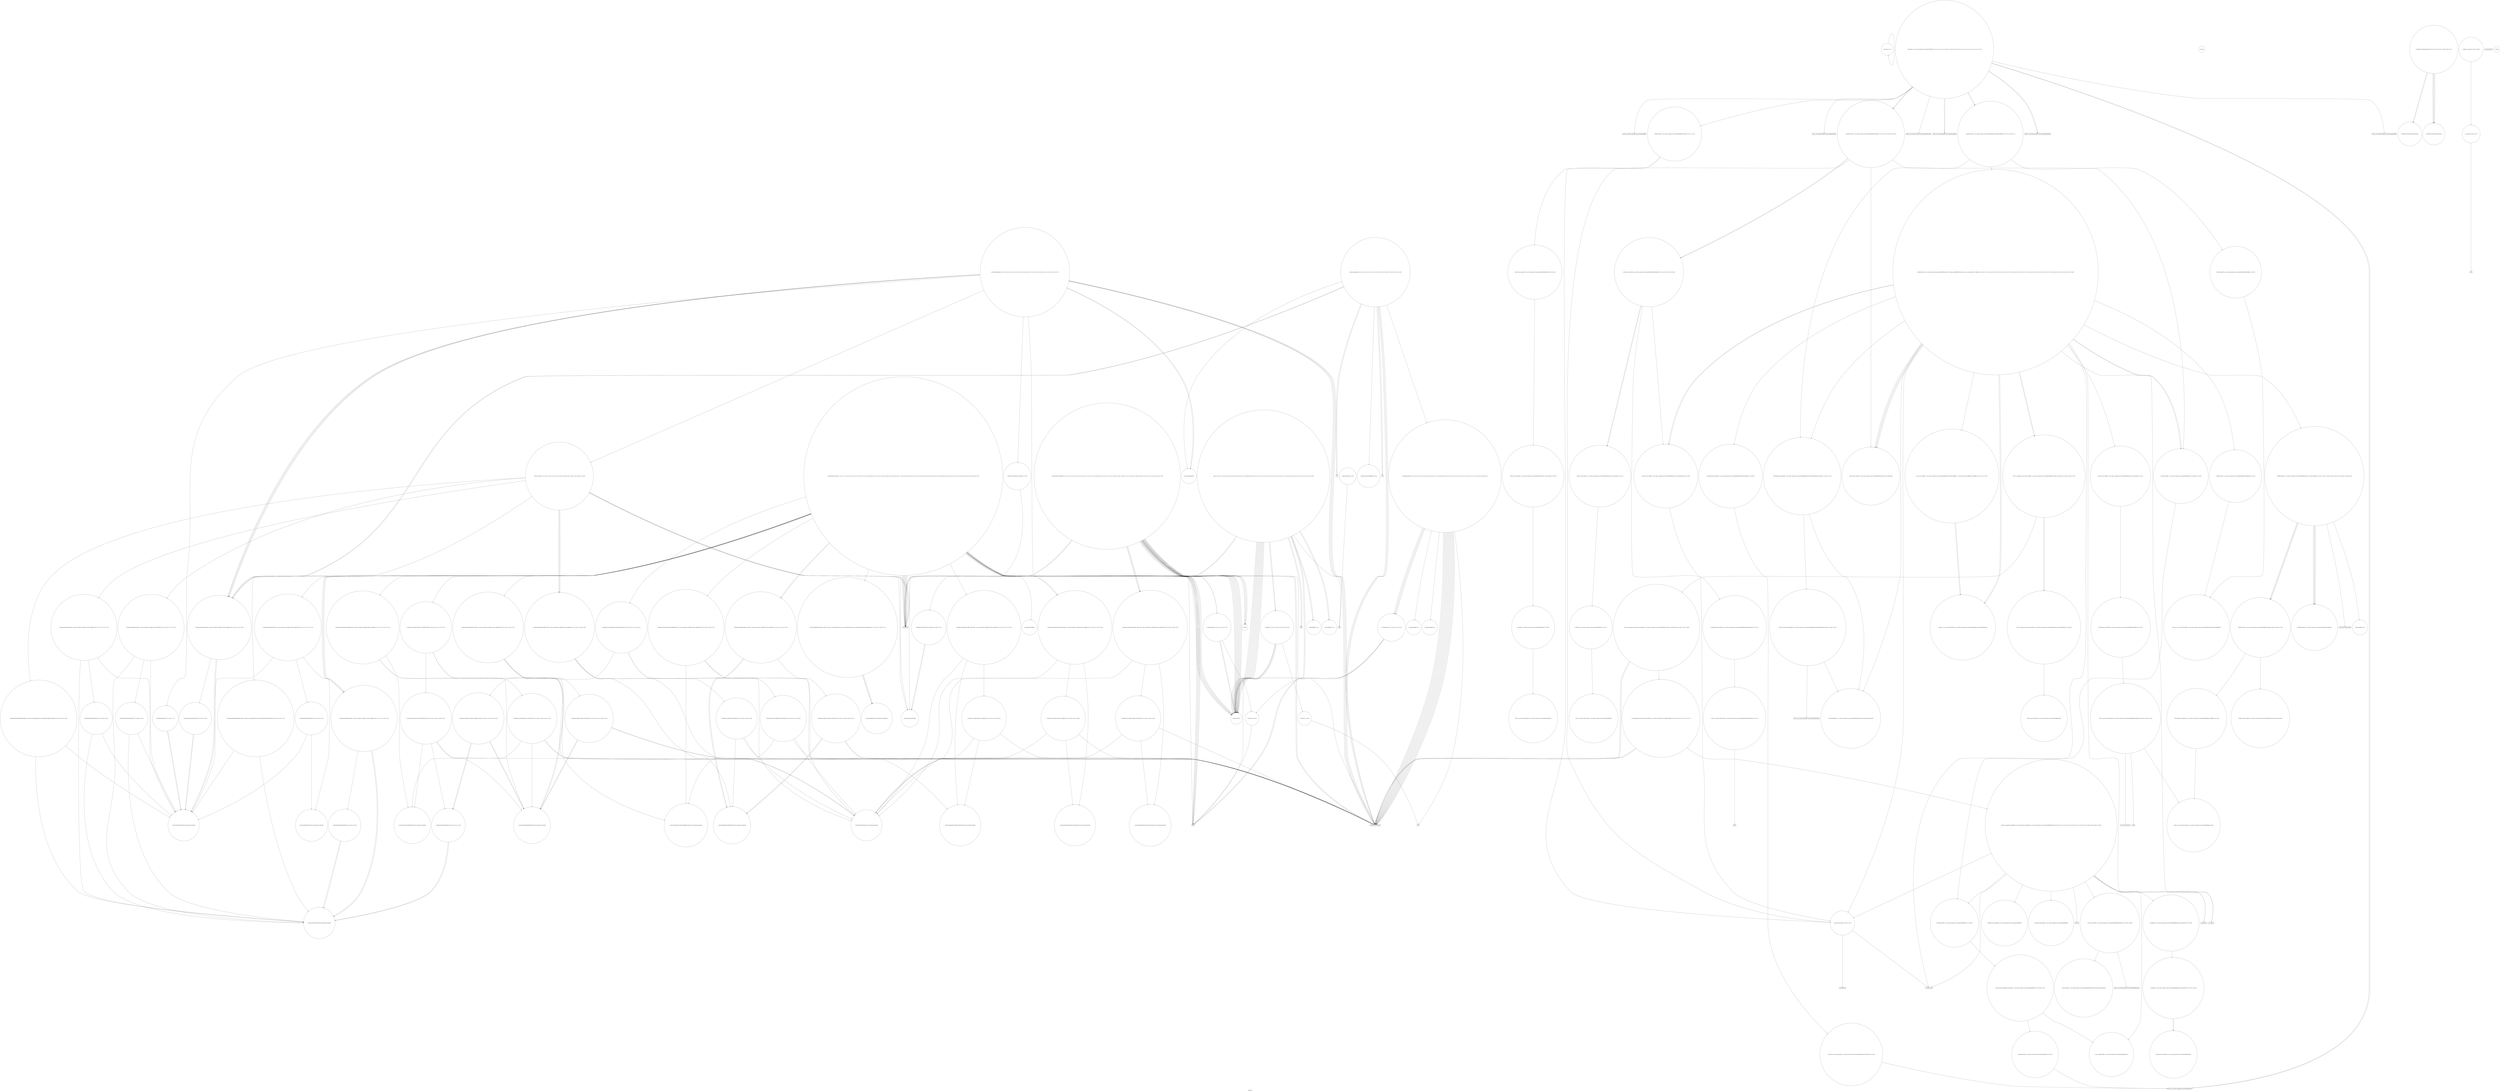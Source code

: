 digraph "Call Graph" {
	label="Call Graph";

	Node0x558d36b7e1f0 [shape=record,shape=circle,label="{_Z3nwdxx|{<s0>1}}"];
	Node0x558d36b7e1f0:s0 -> Node0x558d36b7e1f0[color=black];
	Node0x558d36fbc150 [shape=record,shape=circle,label="{_ZSt9make_pairIdeESt4pairINSt17__decay_and_stripIT_E6__typeENS1_IT0_E6__typeEEOS2_OS5_|{<s0>276|<s1>277|<s2>278}}"];
	Node0x558d36fbc150:s0 -> Node0x558d36fbba50[color=black];
	Node0x558d36fbc150:s1 -> Node0x558d36fbb550[color=black];
	Node0x558d36fbc150:s2 -> Node0x558d36fbc350[color=black];
	Node0x558d36fb87b0 [shape=record,shape=Mrecord,label="{_ZNSt7__cxx1112basic_stringIcSt11char_traitsIcESaIcEEpLEc}"];
	Node0x558d36fb9cb0 [shape=record,shape=circle,label="{_ZNSt4pairIiS_IS_IeeES0_EEC2IiRS1_Lb1EEEOT_OT0_|{<s0>291|<s1>292|<s2>293}}"];
	Node0x558d36fb9cb0:s0 -> Node0x558d36fbb650[color=black];
	Node0x558d36fb9cb0:s1 -> Node0x558d36fb9c30[color=black];
	Node0x558d36fb9cb0:s2 -> Node0x558d36fb8eb0[color=black];
	Node0x558d36fb8b30 [shape=record,shape=circle,label="{_Z3chgc}"];
	Node0x558d36fba030 [shape=record,shape=circle,label="{_ZNSaINSt7__cxx1112basic_stringIcSt11char_traitsIcESaIcEEEEC2Ev|{<s0>299}}"];
	Node0x558d36fba030:s0 -> Node0x558d36fba0b0[color=black];
	Node0x558d36fb8eb0 [shape=record,shape=Mrecord,label="{llvm.memcpy.p0i8.p0i8.i64}"];
	Node0x558d36fba3b0 [shape=record,shape=circle,label="{_ZSt8_DestroyINSt7__cxx1112basic_stringIcSt11char_traitsIcESaIcEEEEvPT_|{<s0>308}}"];
	Node0x558d36fba3b0:s0 -> Node0x558d36fb8a30[color=black];
	Node0x558d36fb9230 [shape=record,shape=circle,label="{_ZNKSt6vectorISt4pairIiiESaIS1_EE4sizeEv}"];
	Node0x558d36fba730 [shape=record,shape=circle,label="{_ZNSaINSt7__cxx1112basic_stringIcSt11char_traitsIcESaIcEEEED2Ev|{<s0>313}}"];
	Node0x558d36fba730:s0 -> Node0x558d36fba7b0[color=black];
	Node0x558d36fb95b0 [shape=record,shape=circle,label="{_ZSt9make_pairIddESt4pairINSt17__decay_and_stripIT_E6__typeENS1_IT0_E6__typeEEOS2_OS5_|{<s0>117|<s1>118|<s2>119}}"];
	Node0x558d36fb95b0:s0 -> Node0x558d36fbba50[color=black];
	Node0x558d36fb95b0:s1 -> Node0x558d36fbba50[color=black];
	Node0x558d36fb95b0:s2 -> Node0x558d36fbbad0[color=black];
	Node0x558d36fbaab0 [shape=record,shape=Mrecord,label="{_ZNSt7__cxx1112basic_stringIcSt11char_traitsIcESaIcEEC1ERKS4_}"];
	Node0x558d36fb9930 [shape=record,shape=Mrecord,label="{sqrtl}"];
	Node0x558d36fbe670 [shape=record,shape=circle,label="{_ZNSt16allocator_traitsISaINSt7__cxx1112basic_stringIcSt11char_traitsIcESaIcEEEEE7destroyIS5_EEvRS6_PT_|{<s0>358}}"];
	Node0x558d36fbe670:s0 -> Node0x558d36fbf4f0[color=black];
	Node0x558d36fbacd0 [shape=record,shape=circle,label="{_ZNSt4pairIS_IeeEeEC2IS0_eLb1EEEv|{<s0>158}}"];
	Node0x558d36fbacd0:s0 -> Node0x558d36fb99b0[color=black];
	Node0x558d36fbe9f0 [shape=record,shape=circle,label="{_ZNSt16allocator_traitsISaINSt7__cxx1112basic_stringIcSt11char_traitsIcESaIcEEEEE8max_sizeERKS6_|{<s0>361}}"];
	Node0x558d36fbe9f0:s0 -> Node0x558d36fbeaf0[color=black];
	Node0x558d36fbb050 [shape=record,shape=circle,label="{main|{<s0>201|<s1>202|<s2>203|<s3>204|<s4>205|<s5>206|<s6>207|<s7>208|<s8>209|<s9>210|<s10>211|<s11>212|<s12>213|<s13>214|<s14>215|<s15>216|<s16>217|<s17>218|<s18>219|<s19>220|<s20>221|<s21>222|<s22>223|<s23>224}}"];
	Node0x558d36fbb050:s0 -> Node0x558d36fbb0d0[color=black];
	Node0x558d36fbb050:s1 -> Node0x558d36fbb0d0[color=black];
	Node0x558d36fbb050:s2 -> Node0x558d36fb98b0[color=black];
	Node0x558d36fbb050:s3 -> Node0x558d36fb98b0[color=black];
	Node0x558d36fbb050:s4 -> Node0x558d36fb98b0[color=black];
	Node0x558d36fbb050:s5 -> Node0x558d36fb98b0[color=black];
	Node0x558d36fbb050:s6 -> Node0x558d36fb98b0[color=black];
	Node0x558d36fbb050:s7 -> Node0x558d36fb9930[color=black];
	Node0x558d36fbb050:s8 -> Node0x558d36fbb150[color=black];
	Node0x558d36fbb050:s9 -> Node0x558d36fb98b0[color=black];
	Node0x558d36fbb050:s10 -> Node0x558d36fb98b0[color=black];
	Node0x558d36fbb050:s11 -> Node0x558d36fbb1d0[color=black];
	Node0x558d36fbb050:s12 -> Node0x558d36fb98b0[color=black];
	Node0x558d36fbb050:s13 -> Node0x558d36fb98b0[color=black];
	Node0x558d36fbb050:s14 -> Node0x558d36fb9930[color=black];
	Node0x558d36fbb050:s15 -> Node0x558d36fbb150[color=black];
	Node0x558d36fbb050:s16 -> Node0x558d36fb98b0[color=black];
	Node0x558d36fbb050:s17 -> Node0x558d36fb98b0[color=black];
	Node0x558d36fbb050:s18 -> Node0x558d36fbb1d0[color=black];
	Node0x558d36fbb050:s19 -> Node0x558d36fb93b0[color=black];
	Node0x558d36fbb050:s20 -> Node0x558d36fb93b0[color=black];
	Node0x558d36fbb050:s21 -> Node0x558d36fbb250[color=black];
	Node0x558d36fbb050:s22 -> Node0x558d36fbb250[color=black];
	Node0x558d36fbb050:s23 -> Node0x558d36fb8d30[color=black];
	Node0x558d36fbed70 [shape=record,shape=Mrecord,label="{_Znwm}"];
	Node0x558d36fbb3d0 [shape=record,shape=circle,label="{_Z4skalSt4pairIiiES0_S0_}"];
	Node0x558d36fbf0f0 [shape=record,shape=circle,label="{_ZNKSt13move_iteratorIPNSt7__cxx1112basic_stringIcSt11char_traitsIcESaIcEEEEdeEv}"];
	Node0x558d36fbb750 [shape=record,shape=circle,label="{_ZNSt4pairIiS_IS_IeeES_IddEEEC2IiS2_Lb1EEEOT_OT0_|{<s0>236|<s1>237|<s2>238}}"];
	Node0x558d36fbb750:s0 -> Node0x558d36fbb650[color=black];
	Node0x558d36fbb750:s1 -> Node0x558d36fbb6d0[color=black];
	Node0x558d36fbb750:s2 -> Node0x558d36fb8eb0[color=black];
	Node0x558d36fbf470 [shape=record,shape=circle,label="{_ZNSt13move_iteratorIPNSt7__cxx1112basic_stringIcSt11char_traitsIcESaIcEEEEC2ES6_}"];
	Node0x558d36fbbad0 [shape=record,shape=circle,label="{_ZNSt4pairIddEC2IddLb1EEEOT_OT0_|{<s0>245|<s1>246}}"];
	Node0x558d36fbbad0:s0 -> Node0x558d36fbba50[color=black];
	Node0x558d36fbbad0:s1 -> Node0x558d36fbba50[color=black];
	Node0x558d36fbbe50 [shape=record,shape=circle,label="{_ZSt7forwardISt4pairIS0_IeeES1_EEOT_RNSt16remove_referenceIS3_E4typeE}"];
	Node0x558d36b7e270 [shape=record,shape=circle,label="{_Z5parseNSt7__cxx1112basic_stringIcSt11char_traitsIcESaIcEEE|{<s0>2|<s1>3|<s2>4|<s3>5|<s4>6|<s5>7|<s6>8|<s7>9|<s8>10|<s9>11|<s10>12|<s11>13|<s12>14|<s13>15|<s14>16}}"];
	Node0x558d36b7e270:s0 -> Node0x558d36fb8530[color=black];
	Node0x558d36b7e270:s1 -> Node0x558d36fb85b0[color=black];
	Node0x558d36b7e270:s2 -> Node0x558d36fb8630[color=black];
	Node0x558d36b7e270:s3 -> Node0x558d36fb86b0[color=black];
	Node0x558d36b7e270:s4 -> Node0x558d36fb86b0[color=black];
	Node0x558d36b7e270:s5 -> Node0x558d36fb87b0[color=black];
	Node0x558d36b7e270:s6 -> Node0x558d36fb89b0[color=black];
	Node0x558d36b7e270:s7 -> Node0x558d36fb8a30[color=black];
	Node0x558d36b7e270:s8 -> Node0x558d36fb8830[color=black];
	Node0x558d36b7e270:s9 -> Node0x558d36fb88b0[color=black];
	Node0x558d36b7e270:s10 -> Node0x558d36fb8930[color=black];
	Node0x558d36b7e270:s11 -> Node0x558d36fb8830[color=black];
	Node0x558d36b7e270:s12 -> Node0x558d36fb88b0[color=black];
	Node0x558d36b7e270:s13 -> Node0x558d36fb89b0[color=black];
	Node0x558d36b7e270:s14 -> Node0x558d36fb8a30[color=black];
	Node0x558d36fbc1d0 [shape=record,shape=circle,label="{_ZNSt4pairIeeEaSIdeEENSt9enable_ifIXsr6__and_ISt13is_assignableIReOT_ES3_IS4_OT0_EEE5valueERS0_E4typeEOS_IS5_S8_E|{<s0>279|<s1>280}}"];
	Node0x558d36fbc1d0:s0 -> Node0x558d36fbba50[color=black];
	Node0x558d36fbc1d0:s1 -> Node0x558d36fbb550[color=black];
	Node0x558d36fb8830 [shape=record,shape=Mrecord,label="{_ZNKSt7__cxx1112basic_stringIcSt11char_traitsIcESaIcEE5emptyEv}"];
	Node0x558d36fb9d30 [shape=record,shape=circle,label="{_ZSt4asine|{<s0>294}}"];
	Node0x558d36fb9d30:s0 -> Node0x558d36fbb450[color=black];
	Node0x558d36fb8bb0 [shape=record,shape=circle,label="{__cxx_global_var_init|{<s0>27}}"];
	Node0x558d36fb8bb0:s0 -> Node0x558d36fb8c30[color=black];
	Node0x558d36fba0b0 [shape=record,shape=circle,label="{_ZN9__gnu_cxx13new_allocatorINSt7__cxx1112basic_stringIcSt11char_traitsIcESaIcEEEEC2Ev}"];
	Node0x558d36fb8f30 [shape=record,shape=circle,label="{_ZNSt4pairIeeEC2IiiLb1EEERKS_IT_T0_E}"];
	Node0x558d36fba430 [shape=record,shape=circle,label="{_ZSt11__addressofINSt7__cxx1112basic_stringIcSt11char_traitsIcESaIcEEEEPT_RS6_}"];
	Node0x558d36fb92b0 [shape=record,shape=circle,label="{_ZNSt6vectorISt4pairIiiESaIS1_EEixEm}"];
	Node0x558d36fba7b0 [shape=record,shape=circle,label="{_ZN9__gnu_cxx13new_allocatorINSt7__cxx1112basic_stringIcSt11char_traitsIcESaIcEEEED2Ev}"];
	Node0x558d36fb9630 [shape=record,shape=circle,label="{_ZNSt4pairIiS_IS_IeeES0_EEC2IiS_IS0_S_IddEELb1EEEOS_IT_T0_E|{<s0>120|<s1>121|<s2>122}}"];
	Node0x558d36fb9630:s0 -> Node0x558d36fbb650[color=black];
	Node0x558d36fb9630:s1 -> Node0x558d36fbb6d0[color=black];
	Node0x558d36fb9630:s2 -> Node0x558d36fbbb50[color=black];
	Node0x558d36fbab30 [shape=record,shape=circle,label="{_ZNKSt6vectorINSt7__cxx1112basic_stringIcSt11char_traitsIcESaIcEEESaIS5_EE12_M_check_lenEmPKc|{<s0>342|<s1>343|<s2>344|<s3>345|<s4>346|<s5>347|<s6>348|<s7>349|<s8>350}}"];
	Node0x558d36fbab30:s0 -> Node0x558d36fbe7f0[color=black];
	Node0x558d36fbab30:s1 -> Node0x558d36fbe870[color=black];
	Node0x558d36fbab30:s2 -> Node0x558d36fbe8f0[color=black];
	Node0x558d36fbab30:s3 -> Node0x558d36fbe870[color=black];
	Node0x558d36fbab30:s4 -> Node0x558d36fbe870[color=black];
	Node0x558d36fbab30:s5 -> Node0x558d36fbe970[color=black];
	Node0x558d36fbab30:s6 -> Node0x558d36fbe870[color=black];
	Node0x558d36fbab30:s7 -> Node0x558d36fbe7f0[color=black];
	Node0x558d36fbab30:s8 -> Node0x558d36fbe7f0[color=black];
	Node0x558d36fb99b0 [shape=record,shape=circle,label="{_ZNSt4pairIeeEC2IeeLb1EEEv}"];
	Node0x558d36fbe6f0 [shape=record,shape=Mrecord,label="{__cxa_rethrow}"];
	Node0x558d36fbad50 [shape=record,shape=circle,label="{_Z5przec7prostadS_|{<s0>159|<s1>160|<s2>161|<s3>162|<s4>163|<s5>164|<s6>165|<s7>166|<s8>167|<s9>168|<s10>169}}"];
	Node0x558d36fbad50:s0 -> Node0x558d36fb99b0[color=black];
	Node0x558d36fbad50:s1 -> Node0x558d36fb93b0[color=black];
	Node0x558d36fbad50:s2 -> Node0x558d36fbc050[color=black];
	Node0x558d36fbad50:s3 -> Node0x558d36fbc0d0[color=black];
	Node0x558d36fbad50:s4 -> Node0x558d36fbc150[color=black];
	Node0x558d36fbad50:s5 -> Node0x558d36fbc1d0[color=black];
	Node0x558d36fbad50:s6 -> Node0x558d36fb93b0[color=black];
	Node0x558d36fbad50:s7 -> Node0x558d36fb93b0[color=black];
	Node0x558d36fbad50:s8 -> Node0x558d36fbc250[color=black];
	Node0x558d36fbad50:s9 -> Node0x558d36fbc250[color=black];
	Node0x558d36fbad50:s10 -> Node0x558d36fbc250[color=black];
	Node0x558d36fbea70 [shape=record,shape=circle,label="{_ZNKSt12_Vector_baseINSt7__cxx1112basic_stringIcSt11char_traitsIcESaIcEEESaIS5_EE19_M_get_Tp_allocatorEv}"];
	Node0x558d36fbb0d0 [shape=record,shape=Mrecord,label="{scanf}"];
	Node0x558d36fbedf0 [shape=record,shape=circle,label="{_ZSt22__uninitialized_copy_aISt13move_iteratorIPNSt7__cxx1112basic_stringIcSt11char_traitsIcESaIcEEEES7_S6_ET0_T_SA_S9_RSaIT1_E|{<s0>366|<s1>367|<s2>368}}"];
	Node0x558d36fbedf0:s0 -> Node0x558d36fb8eb0[color=black];
	Node0x558d36fbedf0:s1 -> Node0x558d36fb8eb0[color=black];
	Node0x558d36fbedf0:s2 -> Node0x558d36fbeef0[color=black];
	Node0x558d36fbb450 [shape=record,shape=Mrecord,label="{asinl}"];
	Node0x558d36fbf170 [shape=record,shape=circle,label="{_ZNSt13move_iteratorIPNSt7__cxx1112basic_stringIcSt11char_traitsIcESaIcEEEEppEv}"];
	Node0x558d36fbb7d0 [shape=record,shape=circle,label="{_ZSt7forwardISt4pairIeeEEOT_RNSt16remove_referenceIS2_E4typeE}"];
	Node0x558d36fbf4f0 [shape=record,shape=circle,label="{_ZN9__gnu_cxx13new_allocatorINSt7__cxx1112basic_stringIcSt11char_traitsIcESaIcEEEE7destroyIS6_EEvPT_|{<s0>389}}"];
	Node0x558d36fbf4f0:s0 -> Node0x558d36fb8a30[color=black];
	Node0x558d36fbbb50 [shape=record,shape=circle,label="{_ZNSt4pairIS_IeeES0_EC2IS0_S_IddELb1EEEOS_IT_T0_E|{<s0>247|<s1>248|<s2>249|<s3>250}}"];
	Node0x558d36fbbb50:s0 -> Node0x558d36fbb7d0[color=black];
	Node0x558d36fbbb50:s1 -> Node0x558d36fb8eb0[color=black];
	Node0x558d36fbbb50:s2 -> Node0x558d36fbb850[color=black];
	Node0x558d36fbbb50:s3 -> Node0x558d36fbbbd0[color=black];
	Node0x558d36fbbed0 [shape=record,shape=circle,label="{_ZNSt4pairIiS_IS_IeeES0_EEC2IiS1_Lb1EEEOT_OT0_|{<s0>264|<s1>265|<s2>266}}"];
	Node0x558d36fbbed0:s0 -> Node0x558d36fbb650[color=black];
	Node0x558d36fbbed0:s1 -> Node0x558d36fbbe50[color=black];
	Node0x558d36fbbed0:s2 -> Node0x558d36fb8eb0[color=black];
	Node0x558d36fb8530 [shape=record,shape=Mrecord,label="{_ZNSt7__cxx1112basic_stringIcSt11char_traitsIcESaIcEEC1Ev}"];
	Node0x558d36fbc250 [shape=record,shape=circle,label="{_ZSt9make_pairIiRSt4pairIeeEES0_INSt17__decay_and_stripIT_E6__typeENS3_IT0_E6__typeEEOS4_OS7_|{<s0>281|<s1>282|<s2>283}}"];
	Node0x558d36fbc250:s0 -> Node0x558d36fbb650[color=black];
	Node0x558d36fbc250:s1 -> Node0x558d36fbbf50[color=black];
	Node0x558d36fbc250:s2 -> Node0x558d36fbc3d0[color=black];
	Node0x558d36fb88b0 [shape=record,shape=circle,label="{_ZNSt6vectorINSt7__cxx1112basic_stringIcSt11char_traitsIcESaIcEEESaIS5_EE9push_backERKS5_|{<s0>19|<s1>20|<s2>21}}"];
	Node0x558d36fb88b0:s0 -> Node0x558d36fba830[color=black];
	Node0x558d36fb88b0:s1 -> Node0x558d36fba930[color=black];
	Node0x558d36fb88b0:s2 -> Node0x558d36fba8b0[color=black];
	Node0x558d36fb9db0 [shape=record,shape=circle,label="{_ZNSt12_Vector_baseINSt7__cxx1112basic_stringIcSt11char_traitsIcESaIcEEESaIS5_EEC2Ev|{<s0>295}}"];
	Node0x558d36fb9db0:s0 -> Node0x558d36fb9fb0[color=black];
	Node0x558d36fb8c30 [shape=record,shape=Mrecord,label="{atanl}"];
	Node0x558d36fba130 [shape=record,shape=circle,label="{_ZSt8_DestroyIPNSt7__cxx1112basic_stringIcSt11char_traitsIcESaIcEEES5_EvT_S7_RSaIT0_E|{<s0>300}}"];
	Node0x558d36fba130:s0 -> Node0x558d36fba2b0[color=black];
	Node0x558d36fb8fb0 [shape=record,shape=Mrecord,label="{cosl}"];
	Node0x558d36fba4b0 [shape=record,shape=circle,label="{_ZNSt12_Vector_baseINSt7__cxx1112basic_stringIcSt11char_traitsIcESaIcEEESaIS5_EE13_M_deallocateEPS5_m|{<s0>309}}"];
	Node0x558d36fba4b0:s0 -> Node0x558d36fba5b0[color=black];
	Node0x558d36fb9330 [shape=record,shape=circle,label="{_Z5przecSt4pairIS_IeeEeES1_|{<s0>71|<s1>72|<s2>73|<s3>74|<s4>75|<s5>76|<s6>77|<s7>78|<s8>79|<s9>80|<s10>81|<s11>82|<s12>83|<s13>84|<s14>85|<s15>86|<s16>87|<s17>88|<s18>89|<s19>90|<s20>91|<s21>92|<s22>93|<s23>94|<s24>95|<s25>96|<s26>97|<s27>98|<s28>99|<s29>100|<s30>101|<s31>102|<s32>103|<s33>104|<s34>105|<s35>106|<s36>107}}"];
	Node0x558d36fb9330:s0 -> Node0x558d36fb93b0[color=black];
	Node0x558d36fb9330:s1 -> Node0x558d36fb93b0[color=black];
	Node0x558d36fb9330:s2 -> Node0x558d36fb93b0[color=black];
	Node0x558d36fb9330:s3 -> Node0x558d36fb9530[color=black];
	Node0x558d36fb9330:s4 -> Node0x558d36fb95b0[color=black];
	Node0x558d36fb9330:s5 -> Node0x558d36fb94b0[color=black];
	Node0x558d36fb9330:s6 -> Node0x558d36fb9430[color=black];
	Node0x558d36fb9330:s7 -> Node0x558d36fb9630[color=black];
	Node0x558d36fb9330:s8 -> Node0x558d36fb8eb0[color=black];
	Node0x558d36fb9330:s9 -> Node0x558d36fb8eb0[color=black];
	Node0x558d36fb9330:s10 -> Node0x558d36fb96b0[color=black];
	Node0x558d36fb9330:s11 -> Node0x558d36fb93b0[color=black];
	Node0x558d36fb9330:s12 -> Node0x558d36fb95b0[color=black];
	Node0x558d36fb9330:s13 -> Node0x558d36fb95b0[color=black];
	Node0x558d36fb9330:s14 -> Node0x558d36fb97b0[color=black];
	Node0x558d36fb9330:s15 -> Node0x558d36fb9730[color=black];
	Node0x558d36fb9330:s16 -> Node0x558d36fb9830[color=black];
	Node0x558d36fb9330:s17 -> Node0x558d36fb98b0[color=black];
	Node0x558d36fb9330:s18 -> Node0x558d36fb98b0[color=black];
	Node0x558d36fb9330:s19 -> Node0x558d36fb98b0[color=black];
	Node0x558d36fb9330:s20 -> Node0x558d36fb98b0[color=black];
	Node0x558d36fb9330:s21 -> Node0x558d36fb98b0[color=black];
	Node0x558d36fb9330:s22 -> Node0x558d36fb98b0[color=black];
	Node0x558d36fb9330:s23 -> Node0x558d36fb93b0[color=black];
	Node0x558d36fb9330:s24 -> Node0x558d36fb9930[color=black];
	Node0x558d36fb9330:s25 -> Node0x558d36fb9130[color=black];
	Node0x558d36fb9330:s26 -> Node0x558d36fb9130[color=black];
	Node0x558d36fb9330:s27 -> Node0x558d36fb99b0[color=black];
	Node0x558d36fb9330:s28 -> Node0x558d36fb9a30[color=black];
	Node0x558d36fb9330:s29 -> Node0x558d36fb9ab0[color=black];
	Node0x558d36fb9330:s30 -> Node0x558d36fb93b0[color=black];
	Node0x558d36fb9330:s31 -> Node0x558d36fb93b0[color=black];
	Node0x558d36fb9330:s32 -> Node0x558d36fb93b0[color=black];
	Node0x558d36fb9330:s33 -> Node0x558d36fb9bb0[color=black];
	Node0x558d36fb9330:s34 -> Node0x558d36fb9b30[color=black];
	Node0x558d36fb9330:s35 -> Node0x558d36fb9bb0[color=black];
	Node0x558d36fb9330:s36 -> Node0x558d36fb9b30[color=black];
	Node0x558d36fba830 [shape=record,shape=circle,label="{_ZNSt16allocator_traitsISaINSt7__cxx1112basic_stringIcSt11char_traitsIcESaIcEEEEE9constructIS5_JRKS5_EEEvRS6_PT_DpOT0_|{<s0>314|<s1>315}}"];
	Node0x558d36fba830:s0 -> Node0x558d36fbaa30[color=black];
	Node0x558d36fba830:s1 -> Node0x558d36fba9b0[color=black];
	Node0x558d36fb96b0 [shape=record,shape=circle,label="{_Z1dSt4pairIeeES0_|{<s0>123|<s1>124|<s2>125}}"];
	Node0x558d36fb96b0:s0 -> Node0x558d36fb98b0[color=black];
	Node0x558d36fb96b0:s1 -> Node0x558d36fb98b0[color=black];
	Node0x558d36fb96b0:s2 -> Node0x558d36fbb4d0[color=black];
	Node0x558d36fbabb0 [shape=record,shape=circle,label="{_ZN9__gnu_cxxmiIPNSt7__cxx1112basic_stringIcSt11char_traitsIcESaIcEEESt6vectorIS6_SaIS6_EEEENS_17__normal_iteratorIT_T0_E15difference_typeERKSE_SH_|{<s0>351|<s1>352}}"];
	Node0x558d36fbabb0:s0 -> Node0x558d36fbe5f0[color=black];
	Node0x558d36fbabb0:s1 -> Node0x558d36fbe5f0[color=black];
	Node0x558d36fb9a30 [shape=record,shape=circle,label="{_ZSt4swapIeENSt9enable_ifIXsr6__and_ISt6__not_ISt15__is_tuple_likeIT_EESt21is_move_constructibleIS3_ESt18is_move_assignableIS3_EEE5valueEvE4typeERS3_SC_|{<s0>135|<s1>136|<s2>137}}"];
	Node0x558d36fb9a30:s0 -> Node0x558d36fbf570[color=black];
	Node0x558d36fb9a30:s1 -> Node0x558d36fbf570[color=black];
	Node0x558d36fb9a30:s2 -> Node0x558d36fbf570[color=black];
	Node0x558d36fbe770 [shape=record,shape=Mrecord,label="{__cxa_end_catch}"];
	Node0x558d36fbadd0 [shape=record,shape=circle,label="{_ZNSt4pairIeeEaSEOS0_|{<s0>170|<s1>171}}"];
	Node0x558d36fbadd0:s0 -> Node0x558d36fbb550[color=black];
	Node0x558d36fbadd0:s1 -> Node0x558d36fbb550[color=black];
	Node0x558d36fbeaf0 [shape=record,shape=circle,label="{_ZNK9__gnu_cxx13new_allocatorINSt7__cxx1112basic_stringIcSt11char_traitsIcESaIcEEEE8max_sizeEv}"];
	Node0x558d36fbb150 [shape=record,shape=circle,label="{_ZSt3minIeERKT_S2_S2_}"];
	Node0x558d36fbee70 [shape=record,shape=circle,label="{_ZSt32__make_move_if_noexcept_iteratorINSt7__cxx1112basic_stringIcSt11char_traitsIcESaIcEEESt13move_iteratorIPS5_EET0_PT_|{<s0>369}}"];
	Node0x558d36fbee70:s0 -> Node0x558d36fbf470[color=black];
	Node0x558d36fbb4d0 [shape=record,shape=circle,label="{_ZSt4sqrte|{<s0>233}}"];
	Node0x558d36fbb4d0:s0 -> Node0x558d36fb9930[color=black];
	Node0x558d36fbf1f0 [shape=record,shape=Mrecord,label="{llvm.trap}"];
	Node0x558d36fbb850 [shape=record,shape=circle,label="{_ZSt7forwardISt4pairIddEEOT_RNSt16remove_referenceIS2_E4typeE}"];
	Node0x558d36fbf570 [shape=record,shape=circle,label="{_ZSt4moveIReEONSt16remove_referenceIT_E4typeEOS2_}"];
	Node0x558d36fbbbd0 [shape=record,shape=circle,label="{_ZNSt4pairIeeEC2IddLb1EEEOS_IT_T0_E|{<s0>251|<s1>252}}"];
	Node0x558d36fbbbd0:s0 -> Node0x558d36fbba50[color=black];
	Node0x558d36fbbbd0:s1 -> Node0x558d36fbba50[color=black];
	Node0x558d36fbbf50 [shape=record,shape=circle,label="{_ZSt7forwardIRSt4pairIeeEEOT_RNSt16remove_referenceIS3_E4typeE}"];
	Node0x558d36fb85b0 [shape=record,shape=circle,label="{_ZNSt6vectorINSt7__cxx1112basic_stringIcSt11char_traitsIcESaIcEEESaIS5_EEC2Ev|{<s0>17|<s1>18}}"];
	Node0x558d36fb85b0:s0 -> Node0x558d36fb9db0[color=black];
	Node0x558d36fb85b0:s1 -> Node0x558d36fb9e30[color=black];
	Node0x558d36fbc2d0 [shape=record,shape=circle,label="{_ZNSt4pairIedEC2IedLb1EEEOT_OT0_|{<s0>284|<s1>285}}"];
	Node0x558d36fbc2d0:s0 -> Node0x558d36fbb550[color=black];
	Node0x558d36fbc2d0:s1 -> Node0x558d36fbba50[color=black];
	Node0x558d36fb8930 [shape=record,shape=Mrecord,label="{_ZNSt7__cxx1112basic_stringIcSt11char_traitsIcESaIcEEaSEPKc}"];
	Node0x558d36fb9e30 [shape=record,shape=circle,label="{__clang_call_terminate|{<s0>296|<s1>297}}"];
	Node0x558d36fb9e30:s0 -> Node0x558d36fb9eb0[color=black];
	Node0x558d36fb9e30:s1 -> Node0x558d36fb9f30[color=black];
	Node0x558d36fb8cb0 [shape=record,shape=circle,label="{_Z4piszSt4pairIiiE|{<s0>28}}"];
	Node0x558d36fb8cb0:s0 -> Node0x558d36fb8d30[color=black];
	Node0x558d36fba1b0 [shape=record,shape=circle,label="{_ZNSt12_Vector_baseINSt7__cxx1112basic_stringIcSt11char_traitsIcESaIcEEESaIS5_EE19_M_get_Tp_allocatorEv}"];
	Node0x558d36fb9030 [shape=record,shape=Mrecord,label="{sinl}"];
	Node0x558d36fba530 [shape=record,shape=circle,label="{_ZNSt12_Vector_baseINSt7__cxx1112basic_stringIcSt11char_traitsIcESaIcEEESaIS5_EE12_Vector_implD2Ev|{<s0>310}}"];
	Node0x558d36fba530:s0 -> Node0x558d36fba730[color=black];
	Node0x558d36fb93b0 [shape=record,shape=Mrecord,label="{llvm.fabs.f80}"];
	Node0x558d36fba8b0 [shape=record,shape=circle,label="{_ZNSt6vectorINSt7__cxx1112basic_stringIcSt11char_traitsIcESaIcEEESaIS5_EE17_M_realloc_insertIJRKS5_EEEvN9__gnu_cxx17__normal_iteratorIPS5_S7_EEDpOT_|{<s0>316|<s1>317|<s2>318|<s3>319|<s4>320|<s5>321|<s6>322|<s7>323|<s8>324|<s9>325|<s10>326|<s11>327|<s12>328|<s13>329|<s14>330|<s15>331|<s16>332|<s17>333|<s18>334|<s19>335|<s20>336|<s21>337|<s22>338}}"];
	Node0x558d36fba8b0:s0 -> Node0x558d36fbab30[color=black];
	Node0x558d36fba8b0:s1 -> Node0x558d36fbe470[color=black];
	Node0x558d36fba8b0:s2 -> Node0x558d36fbabb0[color=black];
	Node0x558d36fba8b0:s3 -> Node0x558d36fbe4f0[color=black];
	Node0x558d36fba8b0:s4 -> Node0x558d36fbaa30[color=black];
	Node0x558d36fba8b0:s5 -> Node0x558d36fba830[color=black];
	Node0x558d36fba8b0:s6 -> Node0x558d36fbe5f0[color=black];
	Node0x558d36fba8b0:s7 -> Node0x558d36fba1b0[color=black];
	Node0x558d36fba8b0:s8 -> Node0x558d36fbe570[color=black];
	Node0x558d36fba8b0:s9 -> Node0x558d36fbe5f0[color=black];
	Node0x558d36fba8b0:s10 -> Node0x558d36fba1b0[color=black];
	Node0x558d36fba8b0:s11 -> Node0x558d36fbe570[color=black];
	Node0x558d36fba8b0:s12 -> Node0x558d36fb9eb0[color=black];
	Node0x558d36fba8b0:s13 -> Node0x558d36fbe670[color=black];
	Node0x558d36fba8b0:s14 -> Node0x558d36fbe770[color=black];
	Node0x558d36fba8b0:s15 -> Node0x558d36fba1b0[color=black];
	Node0x558d36fba8b0:s16 -> Node0x558d36fba130[color=black];
	Node0x558d36fba8b0:s17 -> Node0x558d36fba4b0[color=black];
	Node0x558d36fba8b0:s18 -> Node0x558d36fbe6f0[color=black];
	Node0x558d36fba8b0:s19 -> Node0x558d36fba1b0[color=black];
	Node0x558d36fba8b0:s20 -> Node0x558d36fba130[color=black];
	Node0x558d36fba8b0:s21 -> Node0x558d36fba4b0[color=black];
	Node0x558d36fba8b0:s22 -> Node0x558d36fb9e30[color=black];
	Node0x558d36fb9730 [shape=record,shape=circle,label="{_ZSt9make_pairIiSt4pairIS0_IddES1_EES0_INSt17__decay_and_stripIT_E6__typeENS3_IT0_E6__typeEEOS4_OS7_|{<s0>126|<s1>127|<s2>128}}"];
	Node0x558d36fb9730:s0 -> Node0x558d36fbb650[color=black];
	Node0x558d36fb9730:s1 -> Node0x558d36fbbc50[color=black];
	Node0x558d36fb9730:s2 -> Node0x558d36fbbcd0[color=black];
	Node0x558d36fbe470 [shape=record,shape=circle,label="{_ZNSt6vectorINSt7__cxx1112basic_stringIcSt11char_traitsIcESaIcEEESaIS5_EE5beginEv|{<s0>353}}"];
	Node0x558d36fbe470:s0 -> Node0x558d36fbeb70[color=black];
	Node0x558d36fb9ab0 [shape=record,shape=circle,label="{_ZNSt4pairIeeEaSERKS0_}"];
	Node0x558d36fbe7f0 [shape=record,shape=circle,label="{_ZNKSt6vectorINSt7__cxx1112basic_stringIcSt11char_traitsIcESaIcEEESaIS5_EE8max_sizeEv|{<s0>359|<s1>360}}"];
	Node0x558d36fbe7f0:s0 -> Node0x558d36fbea70[color=black];
	Node0x558d36fbe7f0:s1 -> Node0x558d36fbe9f0[color=black];
	Node0x558d36fbae50 [shape=record,shape=circle,label="{_Z5przecSt4pairIS_IeeEeES0_S0_|{<s0>172|<s1>173|<s2>174|<s3>175|<s4>176|<s5>177|<s6>178|<s7>179|<s8>180|<s9>181|<s10>182|<s11>183|<s12>184|<s13>185|<s14>186|<s15>187|<s16>188|<s17>189|<s18>190|<s19>191|<s20>192|<s21>193|<s22>194|<s23>195}}"];
	Node0x558d36fbae50:s0 -> Node0x558d36fb8eb0[color=black];
	Node0x558d36fbae50:s1 -> Node0x558d36fb98b0[color=black];
	Node0x558d36fbae50:s2 -> Node0x558d36fb98b0[color=black];
	Node0x558d36fbae50:s3 -> Node0x558d36fb9930[color=black];
	Node0x558d36fbae50:s4 -> Node0x558d36fb98b0[color=black];
	Node0x558d36fbae50:s5 -> Node0x558d36fb98b0[color=black];
	Node0x558d36fbae50:s6 -> Node0x558d36fb98b0[color=black];
	Node0x558d36fbae50:s7 -> Node0x558d36fbaed0[color=black];
	Node0x558d36fbae50:s8 -> Node0x558d36fbaf50[color=black];
	Node0x558d36fbae50:s9 -> Node0x558d36fbafd0[color=black];
	Node0x558d36fbae50:s10 -> Node0x558d36fb9930[color=black];
	Node0x558d36fbae50:s11 -> Node0x558d36fb98b0[color=black];
	Node0x558d36fbae50:s12 -> Node0x558d36fbafd0[color=black];
	Node0x558d36fbae50:s13 -> Node0x558d36fb9930[color=black];
	Node0x558d36fbae50:s14 -> Node0x558d36fb98b0[color=black];
	Node0x558d36fbae50:s15 -> Node0x558d36fb93b0[color=black];
	Node0x558d36fbae50:s16 -> Node0x558d36fbaf50[color=black];
	Node0x558d36fbae50:s17 -> Node0x558d36fbafd0[color=black];
	Node0x558d36fbae50:s18 -> Node0x558d36fb9930[color=black];
	Node0x558d36fbae50:s19 -> Node0x558d36fb98b0[color=black];
	Node0x558d36fbae50:s20 -> Node0x558d36fbafd0[color=black];
	Node0x558d36fbae50:s21 -> Node0x558d36fb9930[color=black];
	Node0x558d36fbae50:s22 -> Node0x558d36fb98b0[color=black];
	Node0x558d36fbae50:s23 -> Node0x558d36fbaf50[color=black];
	Node0x558d36fbeb70 [shape=record,shape=circle,label="{_ZN9__gnu_cxx17__normal_iteratorIPNSt7__cxx1112basic_stringIcSt11char_traitsIcESaIcEEESt6vectorIS6_SaIS6_EEEC2ERKS7_}"];
	Node0x558d36fbb1d0 [shape=record,shape=circle,label="{_ZSt3maxIeERKT_S2_S2_}"];
	Node0x558d36fbeef0 [shape=record,shape=circle,label="{_ZSt18uninitialized_copyISt13move_iteratorIPNSt7__cxx1112basic_stringIcSt11char_traitsIcESaIcEEEES7_ET0_T_SA_S9_|{<s0>370|<s1>371|<s2>372}}"];
	Node0x558d36fbeef0:s0 -> Node0x558d36fb8eb0[color=black];
	Node0x558d36fbeef0:s1 -> Node0x558d36fb8eb0[color=black];
	Node0x558d36fbeef0:s2 -> Node0x558d36fbef70[color=black];
	Node0x558d36fbb550 [shape=record,shape=circle,label="{_ZSt7forwardIeEOT_RNSt16remove_referenceIS0_E4typeE}"];
	Node0x558d36fbf270 [shape=record,shape=circle,label="{_ZSteqIPNSt7__cxx1112basic_stringIcSt11char_traitsIcESaIcEEEEbRKSt13move_iteratorIT_ESB_|{<s0>387|<s1>388}}"];
	Node0x558d36fbf270:s0 -> Node0x558d36fbf2f0[color=black];
	Node0x558d36fbf270:s1 -> Node0x558d36fbf2f0[color=black];
	Node0x558d36fbb8d0 [shape=record,shape=circle,label="{_ZNSt4pairIS_IeeES_IddEEC2IS0_S1_Lb1EEEOT_OT0_|{<s0>239|<s1>240|<s2>241|<s3>242}}"];
	Node0x558d36fbb8d0:s0 -> Node0x558d36fbb7d0[color=black];
	Node0x558d36fbb8d0:s1 -> Node0x558d36fb8eb0[color=black];
	Node0x558d36fbb8d0:s2 -> Node0x558d36fbb850[color=black];
	Node0x558d36fbb8d0:s3 -> Node0x558d36fb8eb0[color=black];
	Node0x558d36fbf5f0 [shape=record,shape=circle,label="{_GLOBAL__sub_I_jakubr_2_0.cpp|{<s0>390}}"];
	Node0x558d36fbf5f0:s0 -> Node0x558d36fb8bb0[color=black];
	Node0x558d36fbbc50 [shape=record,shape=circle,label="{_ZSt7forwardISt4pairIS0_IddES1_EEOT_RNSt16remove_referenceIS3_E4typeE}"];
	Node0x558d36fbbfd0 [shape=record,shape=circle,label="{_ZNSt4pairIS_IeeES0_EC2IRS0_S3_Lb1EEEOT_OT0_|{<s0>267|<s1>268|<s2>269|<s3>270}}"];
	Node0x558d36fbbfd0:s0 -> Node0x558d36fbbf50[color=black];
	Node0x558d36fbbfd0:s1 -> Node0x558d36fb8eb0[color=black];
	Node0x558d36fbbfd0:s2 -> Node0x558d36fbbf50[color=black];
	Node0x558d36fbbfd0:s3 -> Node0x558d36fb8eb0[color=black];
	Node0x558d36fb8630 [shape=record,shape=Mrecord,label="{_ZNKSt7__cxx1112basic_stringIcSt11char_traitsIcESaIcEE4sizeEv}"];
	Node0x558d36fbc350 [shape=record,shape=circle,label="{_ZNSt4pairIdeEC2IdeLb1EEEOT_OT0_|{<s0>286|<s1>287}}"];
	Node0x558d36fbc350:s0 -> Node0x558d36fbba50[color=black];
	Node0x558d36fbc350:s1 -> Node0x558d36fbb550[color=black];
	Node0x558d36fb89b0 [shape=record,shape=circle,label="{_ZNSt6vectorINSt7__cxx1112basic_stringIcSt11char_traitsIcESaIcEEESaIS5_EED2Ev|{<s0>22|<s1>23|<s2>24|<s3>25|<s4>26}}"];
	Node0x558d36fb89b0:s0 -> Node0x558d36fba1b0[color=black];
	Node0x558d36fb89b0:s1 -> Node0x558d36fba130[color=black];
	Node0x558d36fb89b0:s2 -> Node0x558d36fba230[color=black];
	Node0x558d36fb89b0:s3 -> Node0x558d36fba230[color=black];
	Node0x558d36fb89b0:s4 -> Node0x558d36fb9e30[color=black];
	Node0x558d36fb9eb0 [shape=record,shape=Mrecord,label="{__cxa_begin_catch}"];
	Node0x558d36fb8d30 [shape=record,shape=Mrecord,label="{printf}"];
	Node0x558d36fba230 [shape=record,shape=circle,label="{_ZNSt12_Vector_baseINSt7__cxx1112basic_stringIcSt11char_traitsIcESaIcEEESaIS5_EED2Ev|{<s0>301|<s1>302|<s2>303|<s3>304}}"];
	Node0x558d36fba230:s0 -> Node0x558d36fba4b0[color=black];
	Node0x558d36fba230:s1 -> Node0x558d36fba530[color=black];
	Node0x558d36fba230:s2 -> Node0x558d36fba530[color=black];
	Node0x558d36fba230:s3 -> Node0x558d36fb9e30[color=black];
	Node0x558d36fb90b0 [shape=record,shape=circle,label="{_Z7prostujSt4pairIeeES0_}"];
	Node0x558d36fba5b0 [shape=record,shape=circle,label="{_ZNSt16allocator_traitsISaINSt7__cxx1112basic_stringIcSt11char_traitsIcESaIcEEEEE10deallocateERS6_PS5_m|{<s0>311}}"];
	Node0x558d36fba5b0:s0 -> Node0x558d36fba630[color=black];
	Node0x558d36fb9430 [shape=record,shape=circle,label="{_ZSt9make_pairIiSt4pairIS0_IeeES0_IddEEES0_INSt17__decay_and_stripIT_E6__typeENS4_IT0_E6__typeEEOS5_OS8_|{<s0>108|<s1>109|<s2>110}}"];
	Node0x558d36fb9430:s0 -> Node0x558d36fbb650[color=black];
	Node0x558d36fb9430:s1 -> Node0x558d36fbb6d0[color=black];
	Node0x558d36fb9430:s2 -> Node0x558d36fbb750[color=black];
	Node0x558d36fba930 [shape=record,shape=circle,label="{_ZNSt6vectorINSt7__cxx1112basic_stringIcSt11char_traitsIcESaIcEEESaIS5_EE3endEv|{<s0>339}}"];
	Node0x558d36fba930:s0 -> Node0x558d36fbeb70[color=black];
	Node0x558d36fb97b0 [shape=record,shape=circle,label="{_ZSt9make_pairISt4pairIddES1_ES0_INSt17__decay_and_stripIT_E6__typeENS2_IT0_E6__typeEEOS3_OS6_|{<s0>129|<s1>130|<s2>131}}"];
	Node0x558d36fb97b0:s0 -> Node0x558d36fbb850[color=black];
	Node0x558d36fb97b0:s1 -> Node0x558d36fbb850[color=black];
	Node0x558d36fb97b0:s2 -> Node0x558d36fbbd50[color=black];
	Node0x558d36fbe4f0 [shape=record,shape=circle,label="{_ZNSt12_Vector_baseINSt7__cxx1112basic_stringIcSt11char_traitsIcESaIcEEESaIS5_EE11_M_allocateEm|{<s0>354}}"];
	Node0x558d36fbe4f0:s0 -> Node0x558d36fbebf0[color=black];
	Node0x558d36fb9b30 [shape=record,shape=circle,label="{_ZSt9make_pairIiSt4pairIS0_IeeES1_EES0_INSt17__decay_and_stripIT_E6__typeENS3_IT0_E6__typeEEOS4_OS7_|{<s0>138|<s1>139|<s2>140}}"];
	Node0x558d36fb9b30:s0 -> Node0x558d36fbb650[color=black];
	Node0x558d36fb9b30:s1 -> Node0x558d36fbbe50[color=black];
	Node0x558d36fb9b30:s2 -> Node0x558d36fbbed0[color=black];
	Node0x558d36fbe870 [shape=record,shape=circle,label="{_ZNKSt6vectorINSt7__cxx1112basic_stringIcSt11char_traitsIcESaIcEEESaIS5_EE4sizeEv}"];
	Node0x558d36fbaed0 [shape=record,shape=circle,label="{_ZNSt4pairIS_IeeES0_EC2IS0_S0_Lb1EEEv|{<s0>196|<s1>197}}"];
	Node0x558d36fbaed0:s0 -> Node0x558d36fb99b0[color=black];
	Node0x558d36fbaed0:s1 -> Node0x558d36fb99b0[color=black];
	Node0x558d36fbebf0 [shape=record,shape=circle,label="{_ZNSt16allocator_traitsISaINSt7__cxx1112basic_stringIcSt11char_traitsIcESaIcEEEEE8allocateERS6_m|{<s0>362}}"];
	Node0x558d36fbebf0:s0 -> Node0x558d36fbec70[color=black];
	Node0x558d36fbb250 [shape=record,shape=circle,label="{_Z5calkaee|{<s0>225|<s1>226|<s2>227|<s3>228|<s4>229}}"];
	Node0x558d36fbb250:s0 -> Node0x558d36fb98b0[color=black];
	Node0x558d36fbb250:s1 -> Node0x558d36fb98b0[color=black];
	Node0x558d36fbb250:s2 -> Node0x558d36fb9930[color=black];
	Node0x558d36fbb250:s3 -> Node0x558d36fb98b0[color=black];
	Node0x558d36fbb250:s4 -> Node0x558d36fb9d30[color=black];
	Node0x558d36fbef70 [shape=record,shape=circle,label="{_ZNSt20__uninitialized_copyILb0EE13__uninit_copyISt13move_iteratorIPNSt7__cxx1112basic_stringIcSt11char_traitsIcESaIcEEEES9_EET0_T_SC_SB_|{<s0>373|<s1>374|<s2>375|<s3>376|<s4>377|<s5>378|<s6>379|<s7>380|<s8>381|<s9>382|<s10>383}}"];
	Node0x558d36fbef70:s0 -> Node0x558d36fbeff0[color=black];
	Node0x558d36fbef70:s1 -> Node0x558d36fba430[color=black];
	Node0x558d36fbef70:s2 -> Node0x558d36fbf0f0[color=black];
	Node0x558d36fbef70:s3 -> Node0x558d36fbf070[color=black];
	Node0x558d36fbef70:s4 -> Node0x558d36fbf170[color=black];
	Node0x558d36fbef70:s5 -> Node0x558d36fb9eb0[color=black];
	Node0x558d36fbef70:s6 -> Node0x558d36fba2b0[color=black];
	Node0x558d36fbef70:s7 -> Node0x558d36fbe6f0[color=black];
	Node0x558d36fbef70:s8 -> Node0x558d36fbe770[color=black];
	Node0x558d36fbef70:s9 -> Node0x558d36fbf1f0[color=black];
	Node0x558d36fbef70:s10 -> Node0x558d36fb9e30[color=black];
	Node0x558d36fbb5d0 [shape=record,shape=circle,label="{_ZNSt4pairIeeEC2IeeLb1EEEOT_OT0_|{<s0>234|<s1>235}}"];
	Node0x558d36fbb5d0:s0 -> Node0x558d36fbb550[color=black];
	Node0x558d36fbb5d0:s1 -> Node0x558d36fbb550[color=black];
	Node0x558d36fbf2f0 [shape=record,shape=circle,label="{_ZNKSt13move_iteratorIPNSt7__cxx1112basic_stringIcSt11char_traitsIcESaIcEEEE4baseEv}"];
	Node0x558d36fbb950 [shape=record,shape=circle,label="{_ZSt7forwardIReEOT_RNSt16remove_referenceIS1_E4typeE}"];
	Node0x558d36fbbcd0 [shape=record,shape=circle,label="{_ZNSt4pairIiS_IS_IddES0_EEC2IiS1_Lb1EEEOT_OT0_|{<s0>253|<s1>254|<s2>255}}"];
	Node0x558d36fbbcd0:s0 -> Node0x558d36fbb650[color=black];
	Node0x558d36fbbcd0:s1 -> Node0x558d36fbbc50[color=black];
	Node0x558d36fbbcd0:s2 -> Node0x558d36fb8eb0[color=black];
	Node0x558d36fbc050 [shape=record,shape=circle,label="{_ZSt9make_pairIedESt4pairINSt17__decay_and_stripIT_E6__typeENS1_IT0_E6__typeEEOS2_OS5_|{<s0>271|<s1>272|<s2>273}}"];
	Node0x558d36fbc050:s0 -> Node0x558d36fbb550[color=black];
	Node0x558d36fbc050:s1 -> Node0x558d36fbba50[color=black];
	Node0x558d36fbc050:s2 -> Node0x558d36fbc2d0[color=black];
	Node0x558d36fb86b0 [shape=record,shape=Mrecord,label="{_ZNSt7__cxx1112basic_stringIcSt11char_traitsIcESaIcEEixEm}"];
	Node0x558d36fbc3d0 [shape=record,shape=circle,label="{_ZNSt4pairIiS_IeeEEC2IiRS0_Lb1EEEOT_OT0_|{<s0>288|<s1>289|<s2>290}}"];
	Node0x558d36fbc3d0:s0 -> Node0x558d36fbb650[color=black];
	Node0x558d36fbc3d0:s1 -> Node0x558d36fbbf50[color=black];
	Node0x558d36fbc3d0:s2 -> Node0x558d36fb8eb0[color=black];
	Node0x558d36fb8a30 [shape=record,shape=Mrecord,label="{_ZNSt7__cxx1112basic_stringIcSt11char_traitsIcESaIcEED1Ev}"];
	Node0x558d36fb9f30 [shape=record,shape=Mrecord,label="{_ZSt9terminatev}"];
	Node0x558d36fb8db0 [shape=record,shape=circle,label="{_Z4dwusSt4pairIiiES0_S0_|{<s0>29|<s1>30|<s2>31|<s3>32|<s4>33|<s5>34|<s6>35|<s7>36|<s8>37|<s9>38|<s10>39|<s11>40}}"];
	Node0x558d36fb8db0:s0 -> Node0x558d36fb8eb0[color=black];
	Node0x558d36fb8db0:s1 -> Node0x558d36fb8eb0[color=black];
	Node0x558d36fb8db0:s2 -> Node0x558d36fb8eb0[color=black];
	Node0x558d36fb8db0:s3 -> Node0x558d36fb8e30[color=black];
	Node0x558d36fb8db0:s4 -> Node0x558d36fb8f30[color=black];
	Node0x558d36fb8db0:s5 -> Node0x558d36fb8fb0[color=black];
	Node0x558d36fb8db0:s6 -> Node0x558d36fb9030[color=black];
	Node0x558d36fb8db0:s7 -> Node0x558d36fb9030[color=black];
	Node0x558d36fb8db0:s8 -> Node0x558d36fb8fb0[color=black];
	Node0x558d36fb8db0:s9 -> Node0x558d36fb9130[color=black];
	Node0x558d36fb8db0:s10 -> Node0x558d36fb9130[color=black];
	Node0x558d36fb8db0:s11 -> Node0x558d36fb90b0[color=black];
	Node0x558d36fba2b0 [shape=record,shape=circle,label="{_ZSt8_DestroyIPNSt7__cxx1112basic_stringIcSt11char_traitsIcESaIcEEEEvT_S7_|{<s0>305}}"];
	Node0x558d36fba2b0:s0 -> Node0x558d36fba330[color=black];
	Node0x558d36fb9130 [shape=record,shape=circle,label="{_ZSt9make_pairIeeESt4pairINSt17__decay_and_stripIT_E6__typeENS1_IT0_E6__typeEEOS2_OS5_|{<s0>62|<s1>63|<s2>64}}"];
	Node0x558d36fb9130:s0 -> Node0x558d36fbb550[color=black];
	Node0x558d36fb9130:s1 -> Node0x558d36fbb550[color=black];
	Node0x558d36fb9130:s2 -> Node0x558d36fbb5d0[color=black];
	Node0x558d36fba630 [shape=record,shape=circle,label="{_ZN9__gnu_cxx13new_allocatorINSt7__cxx1112basic_stringIcSt11char_traitsIcESaIcEEEE10deallocateEPS6_m|{<s0>312}}"];
	Node0x558d36fba630:s0 -> Node0x558d36fba6b0[color=black];
	Node0x558d36fb94b0 [shape=record,shape=circle,label="{_ZSt9make_pairISt4pairIeeES0_IddEES0_INSt17__decay_and_stripIT_E6__typeENS3_IT0_E6__typeEEOS4_OS7_|{<s0>111|<s1>112|<s2>113}}"];
	Node0x558d36fb94b0:s0 -> Node0x558d36fbb7d0[color=black];
	Node0x558d36fb94b0:s1 -> Node0x558d36fbb850[color=black];
	Node0x558d36fb94b0:s2 -> Node0x558d36fbb8d0[color=black];
	Node0x558d36fba9b0 [shape=record,shape=circle,label="{_ZN9__gnu_cxx13new_allocatorINSt7__cxx1112basic_stringIcSt11char_traitsIcESaIcEEEE9constructIS6_JRKS6_EEEvPT_DpOT0_|{<s0>340|<s1>341}}"];
	Node0x558d36fba9b0:s0 -> Node0x558d36fbaa30[color=black];
	Node0x558d36fba9b0:s1 -> Node0x558d36fbaab0[color=black];
	Node0x558d36fb9830 [shape=record,shape=circle,label="{_ZNSt4pairIiS_IS_IeeES0_EEC2IiS_IS_IddES4_ELb1EEEOS_IT_T0_E|{<s0>132|<s1>133|<s2>134}}"];
	Node0x558d36fb9830:s0 -> Node0x558d36fbb650[color=black];
	Node0x558d36fb9830:s1 -> Node0x558d36fbbc50[color=black];
	Node0x558d36fb9830:s2 -> Node0x558d36fbbdd0[color=black];
	Node0x558d36fbe570 [shape=record,shape=circle,label="{_ZSt34__uninitialized_move_if_noexcept_aIPNSt7__cxx1112basic_stringIcSt11char_traitsIcESaIcEEES6_SaIS5_EET0_T_S9_S8_RT1_|{<s0>355|<s1>356|<s2>357}}"];
	Node0x558d36fbe570:s0 -> Node0x558d36fbee70[color=black];
	Node0x558d36fbe570:s1 -> Node0x558d36fbee70[color=black];
	Node0x558d36fbe570:s2 -> Node0x558d36fbedf0[color=black];
	Node0x558d36fb9bb0 [shape=record,shape=circle,label="{_ZSt9make_pairIRSt4pairIeeES2_ES0_INSt17__decay_and_stripIT_E6__typeENS3_IT0_E6__typeEEOS4_OS7_|{<s0>141|<s1>142|<s2>143}}"];
	Node0x558d36fb9bb0:s0 -> Node0x558d36fbbf50[color=black];
	Node0x558d36fb9bb0:s1 -> Node0x558d36fbbf50[color=black];
	Node0x558d36fb9bb0:s2 -> Node0x558d36fbbfd0[color=black];
	Node0x558d36fbe8f0 [shape=record,shape=Mrecord,label="{_ZSt20__throw_length_errorPKc}"];
	Node0x558d36fbaf50 [shape=record,shape=circle,label="{_ZSt9make_pairIiRSt4pairIS0_IeeES1_EES0_INSt17__decay_and_stripIT_E6__typeENS4_IT0_E6__typeEEOS5_OS8_|{<s0>198|<s1>199|<s2>200}}"];
	Node0x558d36fbaf50:s0 -> Node0x558d36fbb650[color=black];
	Node0x558d36fbaf50:s1 -> Node0x558d36fb9c30[color=black];
	Node0x558d36fbaf50:s2 -> Node0x558d36fb9cb0[color=black];
	Node0x558d36fbec70 [shape=record,shape=circle,label="{_ZN9__gnu_cxx13new_allocatorINSt7__cxx1112basic_stringIcSt11char_traitsIcESaIcEEEE8allocateEmPKv|{<s0>363|<s1>364|<s2>365}}"];
	Node0x558d36fbec70:s0 -> Node0x558d36fbeaf0[color=black];
	Node0x558d36fbec70:s1 -> Node0x558d36fbecf0[color=black];
	Node0x558d36fbec70:s2 -> Node0x558d36fbed70[color=black];
	Node0x558d36fbb2d0 [shape=record,shape=circle,label="{_Z4wektSt4pairIiiES0_S0_}"];
	Node0x558d36fbeff0 [shape=record,shape=circle,label="{_ZStneIPNSt7__cxx1112basic_stringIcSt11char_traitsIcESaIcEEEEbRKSt13move_iteratorIT_ESB_|{<s0>384}}"];
	Node0x558d36fbeff0:s0 -> Node0x558d36fbf270[color=black];
	Node0x558d36fbb650 [shape=record,shape=circle,label="{_ZSt7forwardIiEOT_RNSt16remove_referenceIS0_E4typeE}"];
	Node0x558d36fbf370 [shape=record,shape=circle,label="{_ZSt7forwardINSt7__cxx1112basic_stringIcSt11char_traitsIcESaIcEEEEOT_RNSt16remove_referenceIS6_E4typeE}"];
	Node0x558d36fbb9d0 [shape=record,shape=circle,label="{_ZNSt4pairIeeEC2IReeLb1EEEOT_OT0_|{<s0>243|<s1>244}}"];
	Node0x558d36fbb9d0:s0 -> Node0x558d36fbb950[color=black];
	Node0x558d36fbb9d0:s1 -> Node0x558d36fbb550[color=black];
	Node0x558d36fbbd50 [shape=record,shape=circle,label="{_ZNSt4pairIS_IddES0_EC2IS0_S0_Lb1EEEOT_OT0_|{<s0>256|<s1>257|<s2>258|<s3>259}}"];
	Node0x558d36fbbd50:s0 -> Node0x558d36fbb850[color=black];
	Node0x558d36fbbd50:s1 -> Node0x558d36fb8eb0[color=black];
	Node0x558d36fbbd50:s2 -> Node0x558d36fbb850[color=black];
	Node0x558d36fbbd50:s3 -> Node0x558d36fb8eb0[color=black];
	Node0x558d36fbc0d0 [shape=record,shape=circle,label="{_ZNSt4pairIeeEaSIedEENSt9enable_ifIXsr6__and_ISt13is_assignableIReOT_ES3_IS4_OT0_EEE5valueERS0_E4typeEOS_IS5_S8_E|{<s0>274|<s1>275}}"];
	Node0x558d36fbc0d0:s0 -> Node0x558d36fbb550[color=black];
	Node0x558d36fbc0d0:s1 -> Node0x558d36fbba50[color=black];
	Node0x558d36fb8730 [shape=record,shape=Mrecord,label="{__gxx_personality_v0}"];
	Node0x558d36fb9c30 [shape=record,shape=circle,label="{_ZSt7forwardIRSt4pairIS0_IeeES1_EEOT_RNSt16remove_referenceIS4_E4typeE}"];
	Node0x558d36fb8ab0 [shape=record,shape=circle,label="{_Z3toic}"];
	Node0x558d36fb9fb0 [shape=record,shape=circle,label="{_ZNSt12_Vector_baseINSt7__cxx1112basic_stringIcSt11char_traitsIcESaIcEEESaIS5_EE12_Vector_implC2Ev|{<s0>298}}"];
	Node0x558d36fb9fb0:s0 -> Node0x558d36fba030[color=black];
	Node0x558d36fb8e30 [shape=record,shape=circle,label="{_Z3katSt4pairIiiES0_S0_|{<s0>41|<s1>42|<s2>43|<s3>44|<s4>45|<s5>46|<s6>47|<s7>48|<s8>49|<s9>50|<s10>51|<s11>52|<s12>53|<s13>54|<s14>55|<s15>56|<s16>57|<s17>58|<s18>59|<s19>60|<s20>61}}"];
	Node0x558d36fb8e30:s0 -> Node0x558d36fb8eb0[color=black];
	Node0x558d36fb8e30:s1 -> Node0x558d36fb8eb0[color=black];
	Node0x558d36fb8e30:s2 -> Node0x558d36fb8eb0[color=black];
	Node0x558d36fb8e30:s3 -> Node0x558d36fbb2d0[color=black];
	Node0x558d36fb8e30:s4 -> Node0x558d36fb8eb0[color=black];
	Node0x558d36fb8e30:s5 -> Node0x558d36fb8eb0[color=black];
	Node0x558d36fb8e30:s6 -> Node0x558d36fbb350[color=black];
	Node0x558d36fb8e30:s7 -> Node0x558d36fb8eb0[color=black];
	Node0x558d36fb8e30:s8 -> Node0x558d36fb8eb0[color=black];
	Node0x558d36fb8e30:s9 -> Node0x558d36fbb350[color=black];
	Node0x558d36fb8e30:s10 -> Node0x558d36fb8eb0[color=black];
	Node0x558d36fb8e30:s11 -> Node0x558d36fb8eb0[color=black];
	Node0x558d36fb8e30:s12 -> Node0x558d36fb8eb0[color=black];
	Node0x558d36fb8e30:s13 -> Node0x558d36fbb3d0[color=black];
	Node0x558d36fb8e30:s14 -> Node0x558d36fb8eb0[color=black];
	Node0x558d36fb8e30:s15 -> Node0x558d36fb8eb0[color=black];
	Node0x558d36fb8e30:s16 -> Node0x558d36fbb350[color=black];
	Node0x558d36fb8e30:s17 -> Node0x558d36fb8eb0[color=black];
	Node0x558d36fb8e30:s18 -> Node0x558d36fb8eb0[color=black];
	Node0x558d36fb8e30:s19 -> Node0x558d36fbb350[color=black];
	Node0x558d36fb8e30:s20 -> Node0x558d36fbb450[color=black];
	Node0x558d36fba330 [shape=record,shape=circle,label="{_ZNSt12_Destroy_auxILb0EE9__destroyIPNSt7__cxx1112basic_stringIcSt11char_traitsIcESaIcEEEEEvT_S9_|{<s0>306|<s1>307}}"];
	Node0x558d36fba330:s0 -> Node0x558d36fba430[color=black];
	Node0x558d36fba330:s1 -> Node0x558d36fba3b0[color=black];
	Node0x558d36fb91b0 [shape=record,shape=circle,label="{_Z4poleSt6vectorISt4pairIiiESaIS1_EE|{<s0>65|<s1>66|<s2>67|<s3>68|<s4>69|<s5>70}}"];
	Node0x558d36fb91b0:s0 -> Node0x558d36fb9230[color=black];
	Node0x558d36fb91b0:s1 -> Node0x558d36fb9230[color=black];
	Node0x558d36fb91b0:s2 -> Node0x558d36fb92b0[color=black];
	Node0x558d36fb91b0:s3 -> Node0x558d36fb92b0[color=black];
	Node0x558d36fb91b0:s4 -> Node0x558d36fb92b0[color=black];
	Node0x558d36fb91b0:s5 -> Node0x558d36fb92b0[color=black];
	Node0x558d36fba6b0 [shape=record,shape=Mrecord,label="{_ZdlPv}"];
	Node0x558d36fb9530 [shape=record,shape=circle,label="{_ZSt9make_pairIReeESt4pairINSt17__decay_and_stripIT_E6__typeENS2_IT0_E6__typeEEOS3_OS6_|{<s0>114|<s1>115|<s2>116}}"];
	Node0x558d36fb9530:s0 -> Node0x558d36fbb950[color=black];
	Node0x558d36fb9530:s1 -> Node0x558d36fbb550[color=black];
	Node0x558d36fb9530:s2 -> Node0x558d36fbb9d0[color=black];
	Node0x558d36fbaa30 [shape=record,shape=circle,label="{_ZSt7forwardIRKNSt7__cxx1112basic_stringIcSt11char_traitsIcESaIcEEEEOT_RNSt16remove_referenceIS8_E4typeE}"];
	Node0x558d36fb98b0 [shape=record,shape=circle,label="{_Z3sqrIeET_RKS0_}"];
	Node0x558d36fbe5f0 [shape=record,shape=circle,label="{_ZNK9__gnu_cxx17__normal_iteratorIPNSt7__cxx1112basic_stringIcSt11char_traitsIcESaIcEEESt6vectorIS6_SaIS6_EEE4baseEv}"];
	Node0x558d36fbac50 [shape=record,shape=circle,label="{_Z7okregujSt4pairIeeES0_S0_|{<s0>144|<s1>145|<s2>146|<s3>147|<s4>148|<s5>149|<s6>150|<s7>151|<s8>152|<s9>153|<s10>154|<s11>155|<s12>156|<s13>157}}"];
	Node0x558d36fbac50:s0 -> Node0x558d36fb9130[color=black];
	Node0x558d36fbac50:s1 -> Node0x558d36fb9130[color=black];
	Node0x558d36fbac50:s2 -> Node0x558d36fbacd0[color=black];
	Node0x558d36fbac50:s3 -> Node0x558d36fb8eb0[color=black];
	Node0x558d36fbac50:s4 -> Node0x558d36fb9130[color=black];
	Node0x558d36fbac50:s5 -> Node0x558d36fb90b0[color=black];
	Node0x558d36fbac50:s6 -> Node0x558d36fb8eb0[color=black];
	Node0x558d36fbac50:s7 -> Node0x558d36fb9130[color=black];
	Node0x558d36fbac50:s8 -> Node0x558d36fb90b0[color=black];
	Node0x558d36fbac50:s9 -> Node0x558d36fbad50[color=black];
	Node0x558d36fbac50:s10 -> Node0x558d36fbadd0[color=black];
	Node0x558d36fbac50:s11 -> Node0x558d36fb8eb0[color=black];
	Node0x558d36fbac50:s12 -> Node0x558d36fb8eb0[color=black];
	Node0x558d36fbac50:s13 -> Node0x558d36fb96b0[color=black];
	Node0x558d36fbe970 [shape=record,shape=circle,label="{_ZSt3maxImERKT_S2_S2_}"];
	Node0x558d36fbafd0 [shape=record,shape=circle,label="{_Z3sgne}"];
	Node0x558d36fbecf0 [shape=record,shape=Mrecord,label="{_ZSt17__throw_bad_allocv}"];
	Node0x558d36fbb350 [shape=record,shape=circle,label="{_Z1dSt4pairIiiES0_|{<s0>230|<s1>231|<s2>232}}"];
	Node0x558d36fbb350:s0 -> Node0x558d36fb98b0[color=black];
	Node0x558d36fbb350:s1 -> Node0x558d36fb98b0[color=black];
	Node0x558d36fbb350:s2 -> Node0x558d36fbb4d0[color=black];
	Node0x558d36fbf070 [shape=record,shape=circle,label="{_ZSt10_ConstructINSt7__cxx1112basic_stringIcSt11char_traitsIcESaIcEEEJS5_EEvPT_DpOT0_|{<s0>385|<s1>386}}"];
	Node0x558d36fbf070:s0 -> Node0x558d36fbf370[color=black];
	Node0x558d36fbf070:s1 -> Node0x558d36fbf3f0[color=black];
	Node0x558d36fbb6d0 [shape=record,shape=circle,label="{_ZSt7forwardISt4pairIS0_IeeES0_IddEEEOT_RNSt16remove_referenceIS4_E4typeE}"];
	Node0x558d36fbf3f0 [shape=record,shape=Mrecord,label="{_ZNSt7__cxx1112basic_stringIcSt11char_traitsIcESaIcEEC1EOS4_}"];
	Node0x558d36fbba50 [shape=record,shape=circle,label="{_ZSt7forwardIdEOT_RNSt16remove_referenceIS0_E4typeE}"];
	Node0x558d36fbbdd0 [shape=record,shape=circle,label="{_ZNSt4pairIS_IeeES0_EC2IS_IddES3_Lb1EEEOS_IT_T0_E|{<s0>260|<s1>261|<s2>262|<s3>263}}"];
	Node0x558d36fbbdd0:s0 -> Node0x558d36fbb850[color=black];
	Node0x558d36fbbdd0:s1 -> Node0x558d36fbbbd0[color=black];
	Node0x558d36fbbdd0:s2 -> Node0x558d36fbb850[color=black];
	Node0x558d36fbbdd0:s3 -> Node0x558d36fbbbd0[color=black];
}
